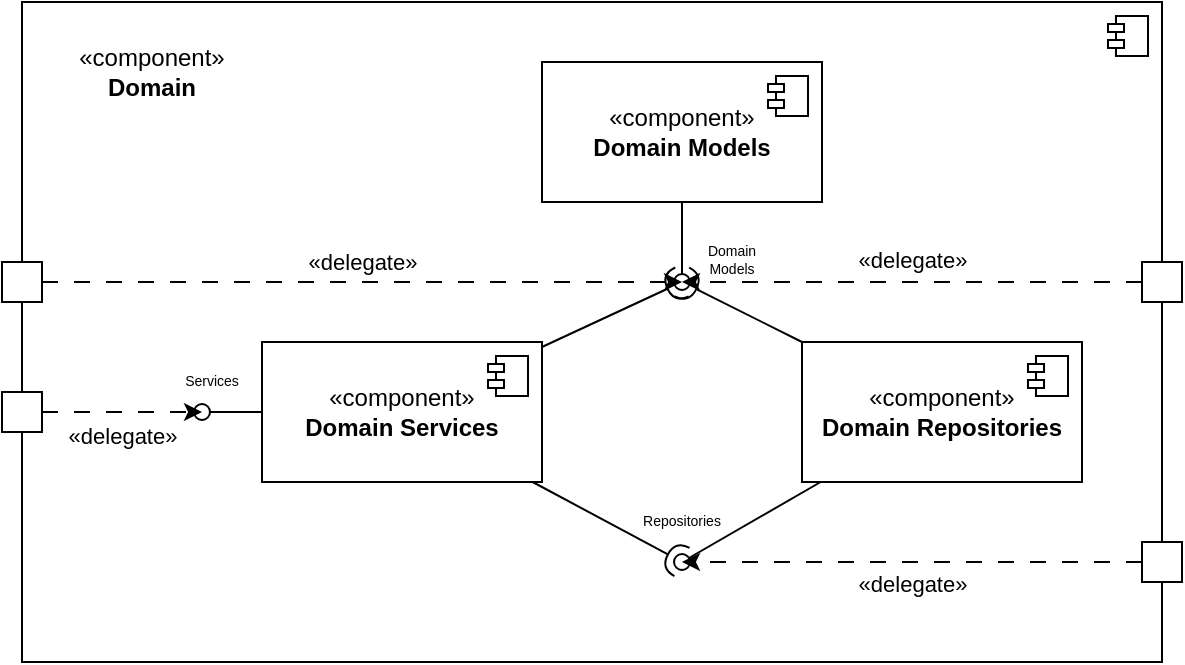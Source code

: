 <mxfile version="28.2.1">
  <diagram name="Page-1" id="YlFp5dNQaG70qiIdqj7A">
    <mxGraphModel dx="815" dy="472" grid="1" gridSize="10" guides="1" tooltips="1" connect="1" arrows="1" fold="1" page="1" pageScale="1" pageWidth="1169" pageHeight="827" math="0" shadow="0">
      <root>
        <mxCell id="0" />
        <mxCell id="1" parent="0" />
        <mxCell id="ooCB2JZPqNHdC_XMYBrk-26" value="" style="html=1;dropTarget=0;whiteSpace=wrap;" vertex="1" parent="1">
          <mxGeometry x="230" y="270" width="570" height="330" as="geometry" />
        </mxCell>
        <mxCell id="ooCB2JZPqNHdC_XMYBrk-27" value="" style="shape=module;jettyWidth=8;jettyHeight=4;" vertex="1" parent="ooCB2JZPqNHdC_XMYBrk-26">
          <mxGeometry x="1" width="20" height="20" relative="1" as="geometry">
            <mxPoint x="-27" y="7" as="offset" />
          </mxGeometry>
        </mxCell>
        <mxCell id="ooCB2JZPqNHdC_XMYBrk-1" value="«component»&lt;br&gt;&lt;b&gt;Domain Models&lt;/b&gt;" style="html=1;dropTarget=0;whiteSpace=wrap;" vertex="1" parent="1">
          <mxGeometry x="490" y="300" width="140" height="70" as="geometry" />
        </mxCell>
        <mxCell id="ooCB2JZPqNHdC_XMYBrk-2" value="" style="shape=module;jettyWidth=8;jettyHeight=4;" vertex="1" parent="ooCB2JZPqNHdC_XMYBrk-1">
          <mxGeometry x="1" width="20" height="20" relative="1" as="geometry">
            <mxPoint x="-27" y="7" as="offset" />
          </mxGeometry>
        </mxCell>
        <mxCell id="ooCB2JZPqNHdC_XMYBrk-3" value="" style="html=1;verticalAlign=bottom;labelBackgroundColor=none;endArrow=oval;endFill=0;endSize=8;rounded=0;" edge="1" parent="1" source="ooCB2JZPqNHdC_XMYBrk-1">
          <mxGeometry width="160" relative="1" as="geometry">
            <mxPoint x="584" y="410" as="sourcePoint" />
            <mxPoint x="560" y="410" as="targetPoint" />
          </mxGeometry>
        </mxCell>
        <mxCell id="ooCB2JZPqNHdC_XMYBrk-4" value="Domain Models" style="text;html=1;align=center;verticalAlign=middle;whiteSpace=wrap;rounded=0;fontSize=7;" vertex="1" parent="1">
          <mxGeometry x="565" y="384" width="40" height="30" as="geometry" />
        </mxCell>
        <mxCell id="ooCB2JZPqNHdC_XMYBrk-5" value="&lt;div&gt;«component»&lt;b&gt;&lt;br&gt;&lt;/b&gt;&lt;/div&gt;&lt;div&gt;&lt;b&gt;Domain Services&lt;/b&gt;&lt;/div&gt;" style="html=1;dropTarget=0;whiteSpace=wrap;" vertex="1" parent="1">
          <mxGeometry x="350" y="440" width="140" height="70" as="geometry" />
        </mxCell>
        <mxCell id="ooCB2JZPqNHdC_XMYBrk-6" value="" style="shape=module;jettyWidth=8;jettyHeight=4;" vertex="1" parent="ooCB2JZPqNHdC_XMYBrk-5">
          <mxGeometry x="1" width="20" height="20" relative="1" as="geometry">
            <mxPoint x="-27" y="7" as="offset" />
          </mxGeometry>
        </mxCell>
        <mxCell id="ooCB2JZPqNHdC_XMYBrk-7" value="&lt;div&gt;«component»&lt;b&gt;&lt;br&gt;&lt;/b&gt;&lt;/div&gt;&lt;div&gt;&lt;b&gt;Domain Repositories&lt;/b&gt;&lt;/div&gt;" style="html=1;dropTarget=0;whiteSpace=wrap;" vertex="1" parent="1">
          <mxGeometry x="620" y="440" width="140" height="70" as="geometry" />
        </mxCell>
        <mxCell id="ooCB2JZPqNHdC_XMYBrk-8" value="" style="shape=module;jettyWidth=8;jettyHeight=4;" vertex="1" parent="ooCB2JZPqNHdC_XMYBrk-7">
          <mxGeometry x="1" width="20" height="20" relative="1" as="geometry">
            <mxPoint x="-27" y="7" as="offset" />
          </mxGeometry>
        </mxCell>
        <mxCell id="ooCB2JZPqNHdC_XMYBrk-9" value="" style="html=1;verticalAlign=bottom;labelBackgroundColor=none;endArrow=oval;endFill=0;endSize=8;rounded=0;" edge="1" parent="1" source="ooCB2JZPqNHdC_XMYBrk-7">
          <mxGeometry width="160" relative="1" as="geometry">
            <mxPoint x="570" y="380" as="sourcePoint" />
            <mxPoint x="560" y="550" as="targetPoint" />
          </mxGeometry>
        </mxCell>
        <mxCell id="ooCB2JZPqNHdC_XMYBrk-10" value="" style="rounded=0;orthogonalLoop=1;jettySize=auto;html=1;endArrow=halfCircle;endFill=0;endSize=6;strokeWidth=1;sketch=0;fontSize=12;curved=1;" edge="1" parent="1" source="ooCB2JZPqNHdC_XMYBrk-5">
          <mxGeometry relative="1" as="geometry">
            <mxPoint x="575" y="445" as="sourcePoint" />
            <mxPoint x="560" y="550" as="targetPoint" />
          </mxGeometry>
        </mxCell>
        <mxCell id="ooCB2JZPqNHdC_XMYBrk-12" value="Repositories" style="text;html=1;align=center;verticalAlign=middle;whiteSpace=wrap;rounded=0;fontSize=7;" vertex="1" parent="1">
          <mxGeometry x="535" y="520" width="50" height="20" as="geometry" />
        </mxCell>
        <mxCell id="ooCB2JZPqNHdC_XMYBrk-13" value="" style="rounded=0;orthogonalLoop=1;jettySize=auto;html=1;endArrow=halfCircle;endFill=0;endSize=6;strokeWidth=1;sketch=0;fontSize=12;curved=1;" edge="1" parent="1" source="ooCB2JZPqNHdC_XMYBrk-5">
          <mxGeometry relative="1" as="geometry">
            <mxPoint x="500" y="485" as="sourcePoint" />
            <mxPoint x="560" y="410" as="targetPoint" />
          </mxGeometry>
        </mxCell>
        <mxCell id="ooCB2JZPqNHdC_XMYBrk-14" value="" style="rounded=0;orthogonalLoop=1;jettySize=auto;html=1;endArrow=halfCircle;endFill=0;endSize=6;strokeWidth=1;sketch=0;fontSize=12;curved=1;" edge="1" parent="1" source="ooCB2JZPqNHdC_XMYBrk-7">
          <mxGeometry relative="1" as="geometry">
            <mxPoint x="500" y="453" as="sourcePoint" />
            <mxPoint x="560" y="410" as="targetPoint" />
          </mxGeometry>
        </mxCell>
        <mxCell id="ooCB2JZPqNHdC_XMYBrk-15" value="" style="html=1;verticalAlign=bottom;labelBackgroundColor=none;endArrow=oval;endFill=0;endSize=8;rounded=0;" edge="1" parent="1" source="ooCB2JZPqNHdC_XMYBrk-5">
          <mxGeometry width="160" relative="1" as="geometry">
            <mxPoint x="639" y="520" as="sourcePoint" />
            <mxPoint x="320" y="475" as="targetPoint" />
          </mxGeometry>
        </mxCell>
        <mxCell id="ooCB2JZPqNHdC_XMYBrk-16" value="Services" style="text;html=1;align=center;verticalAlign=middle;whiteSpace=wrap;rounded=0;fontSize=7;" vertex="1" parent="1">
          <mxGeometry x="300" y="450" width="50" height="20" as="geometry" />
        </mxCell>
        <mxCell id="ooCB2JZPqNHdC_XMYBrk-22" value="&lt;div&gt;«delegate»&lt;b&gt;&lt;br&gt;&lt;/b&gt;&lt;/div&gt;" style="edgeStyle=orthogonalEdgeStyle;rounded=0;orthogonalLoop=1;jettySize=auto;html=1;dashed=1;dashPattern=8 8;spacingTop=22;" edge="1" parent="1" source="ooCB2JZPqNHdC_XMYBrk-19">
          <mxGeometry relative="1" as="geometry">
            <mxPoint x="320" y="475" as="targetPoint" />
          </mxGeometry>
        </mxCell>
        <mxCell id="ooCB2JZPqNHdC_XMYBrk-19" value="" style="html=1;rounded=0;" vertex="1" parent="1">
          <mxGeometry x="220" y="465" width="20" height="20" as="geometry" />
        </mxCell>
        <mxCell id="ooCB2JZPqNHdC_XMYBrk-23" value="" style="html=1;rounded=0;" vertex="1" parent="1">
          <mxGeometry x="790" y="540" width="20" height="20" as="geometry" />
        </mxCell>
        <mxCell id="ooCB2JZPqNHdC_XMYBrk-25" value="&lt;div&gt;«delegate»&lt;b&gt;&lt;br&gt;&lt;/b&gt;&lt;/div&gt;" style="edgeStyle=orthogonalEdgeStyle;rounded=0;orthogonalLoop=1;jettySize=auto;html=1;dashed=1;dashPattern=8 8;spacingTop=22;" edge="1" parent="1" source="ooCB2JZPqNHdC_XMYBrk-23">
          <mxGeometry relative="1" as="geometry">
            <mxPoint x="560" y="550" as="targetPoint" />
            <mxPoint x="750" y="685" as="sourcePoint" />
          </mxGeometry>
        </mxCell>
        <mxCell id="ooCB2JZPqNHdC_XMYBrk-28" value="&lt;div&gt;«component»&lt;b&gt;&lt;br&gt;&lt;/b&gt;&lt;/div&gt;&lt;div&gt;&lt;b&gt;Domain&lt;/b&gt;&lt;/div&gt;" style="text;html=1;align=center;verticalAlign=middle;whiteSpace=wrap;rounded=0;" vertex="1" parent="1">
          <mxGeometry x="240" y="280" width="110" height="50" as="geometry" />
        </mxCell>
        <mxCell id="ooCB2JZPqNHdC_XMYBrk-29" value="" style="html=1;rounded=0;" vertex="1" parent="1">
          <mxGeometry x="220" y="400" width="20" height="20" as="geometry" />
        </mxCell>
        <mxCell id="ooCB2JZPqNHdC_XMYBrk-30" value="" style="html=1;rounded=0;" vertex="1" parent="1">
          <mxGeometry x="790" y="400" width="20" height="20" as="geometry" />
        </mxCell>
        <mxCell id="ooCB2JZPqNHdC_XMYBrk-31" value="&lt;div&gt;«delegate»&lt;b&gt;&lt;br&gt;&lt;/b&gt;&lt;/div&gt;" style="edgeStyle=orthogonalEdgeStyle;rounded=0;orthogonalLoop=1;jettySize=auto;html=1;dashed=1;dashPattern=8 8;spacingTop=0;spacingBottom=22;" edge="1" parent="1" source="ooCB2JZPqNHdC_XMYBrk-30">
          <mxGeometry relative="1" as="geometry">
            <mxPoint x="560" y="410" as="targetPoint" />
            <mxPoint x="800" y="560" as="sourcePoint" />
          </mxGeometry>
        </mxCell>
        <mxCell id="ooCB2JZPqNHdC_XMYBrk-32" value="&lt;div&gt;«delegate»&lt;b&gt;&lt;br&gt;&lt;/b&gt;&lt;/div&gt;" style="edgeStyle=orthogonalEdgeStyle;rounded=0;orthogonalLoop=1;jettySize=auto;html=1;dashed=1;dashPattern=8 8;spacingTop=0;spacingBottom=22;" edge="1" parent="1" source="ooCB2JZPqNHdC_XMYBrk-29">
          <mxGeometry relative="1" as="geometry">
            <mxPoint x="560" y="410" as="targetPoint" />
            <mxPoint x="800" y="420" as="sourcePoint" />
          </mxGeometry>
        </mxCell>
      </root>
    </mxGraphModel>
  </diagram>
</mxfile>
